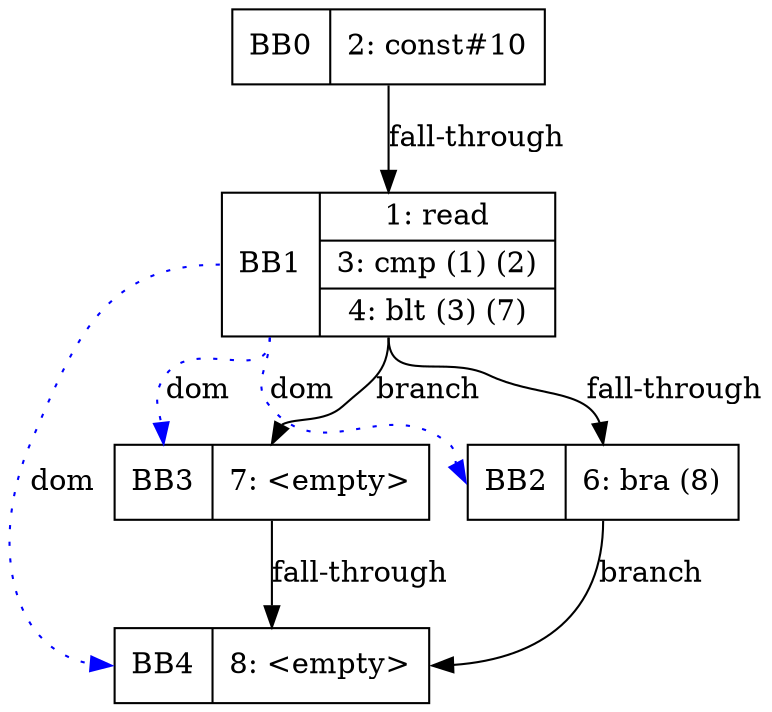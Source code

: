 digraph main {
 bb0 [shape=record,label="<b>BB0| {2: const#10}"];
	bb1 [shape=record,label="<b>BB1| {1: read|3: cmp (1) (2)|4: blt (3) (7)}"];
	bb2 [shape=record,label="<b>BB2| {6: bra (8)}"];
	bb3 [shape=record,label="<b>BB3| {7: \<empty\>}"];
	bb4 [shape=record,label="<b>BB4| {8: \<empty\>}"];
bb0:s -> bb1:n [label="fall-through"]
bb1:s -> bb2:n [label="fall-through"]
bb1:b -> bb2:b [color=blue, style=dotted, label="dom"]
bb1:s -> bb3:n [label="branch"]
bb1:b -> bb3:b [color=blue, style=dotted, label="dom"]
bb1:b -> bb4:b [color=blue, style=dotted, label="dom"]
bb2:s -> bb4:e [label="branch"]
bb3:s -> bb4:n [label="fall-through"]
}
